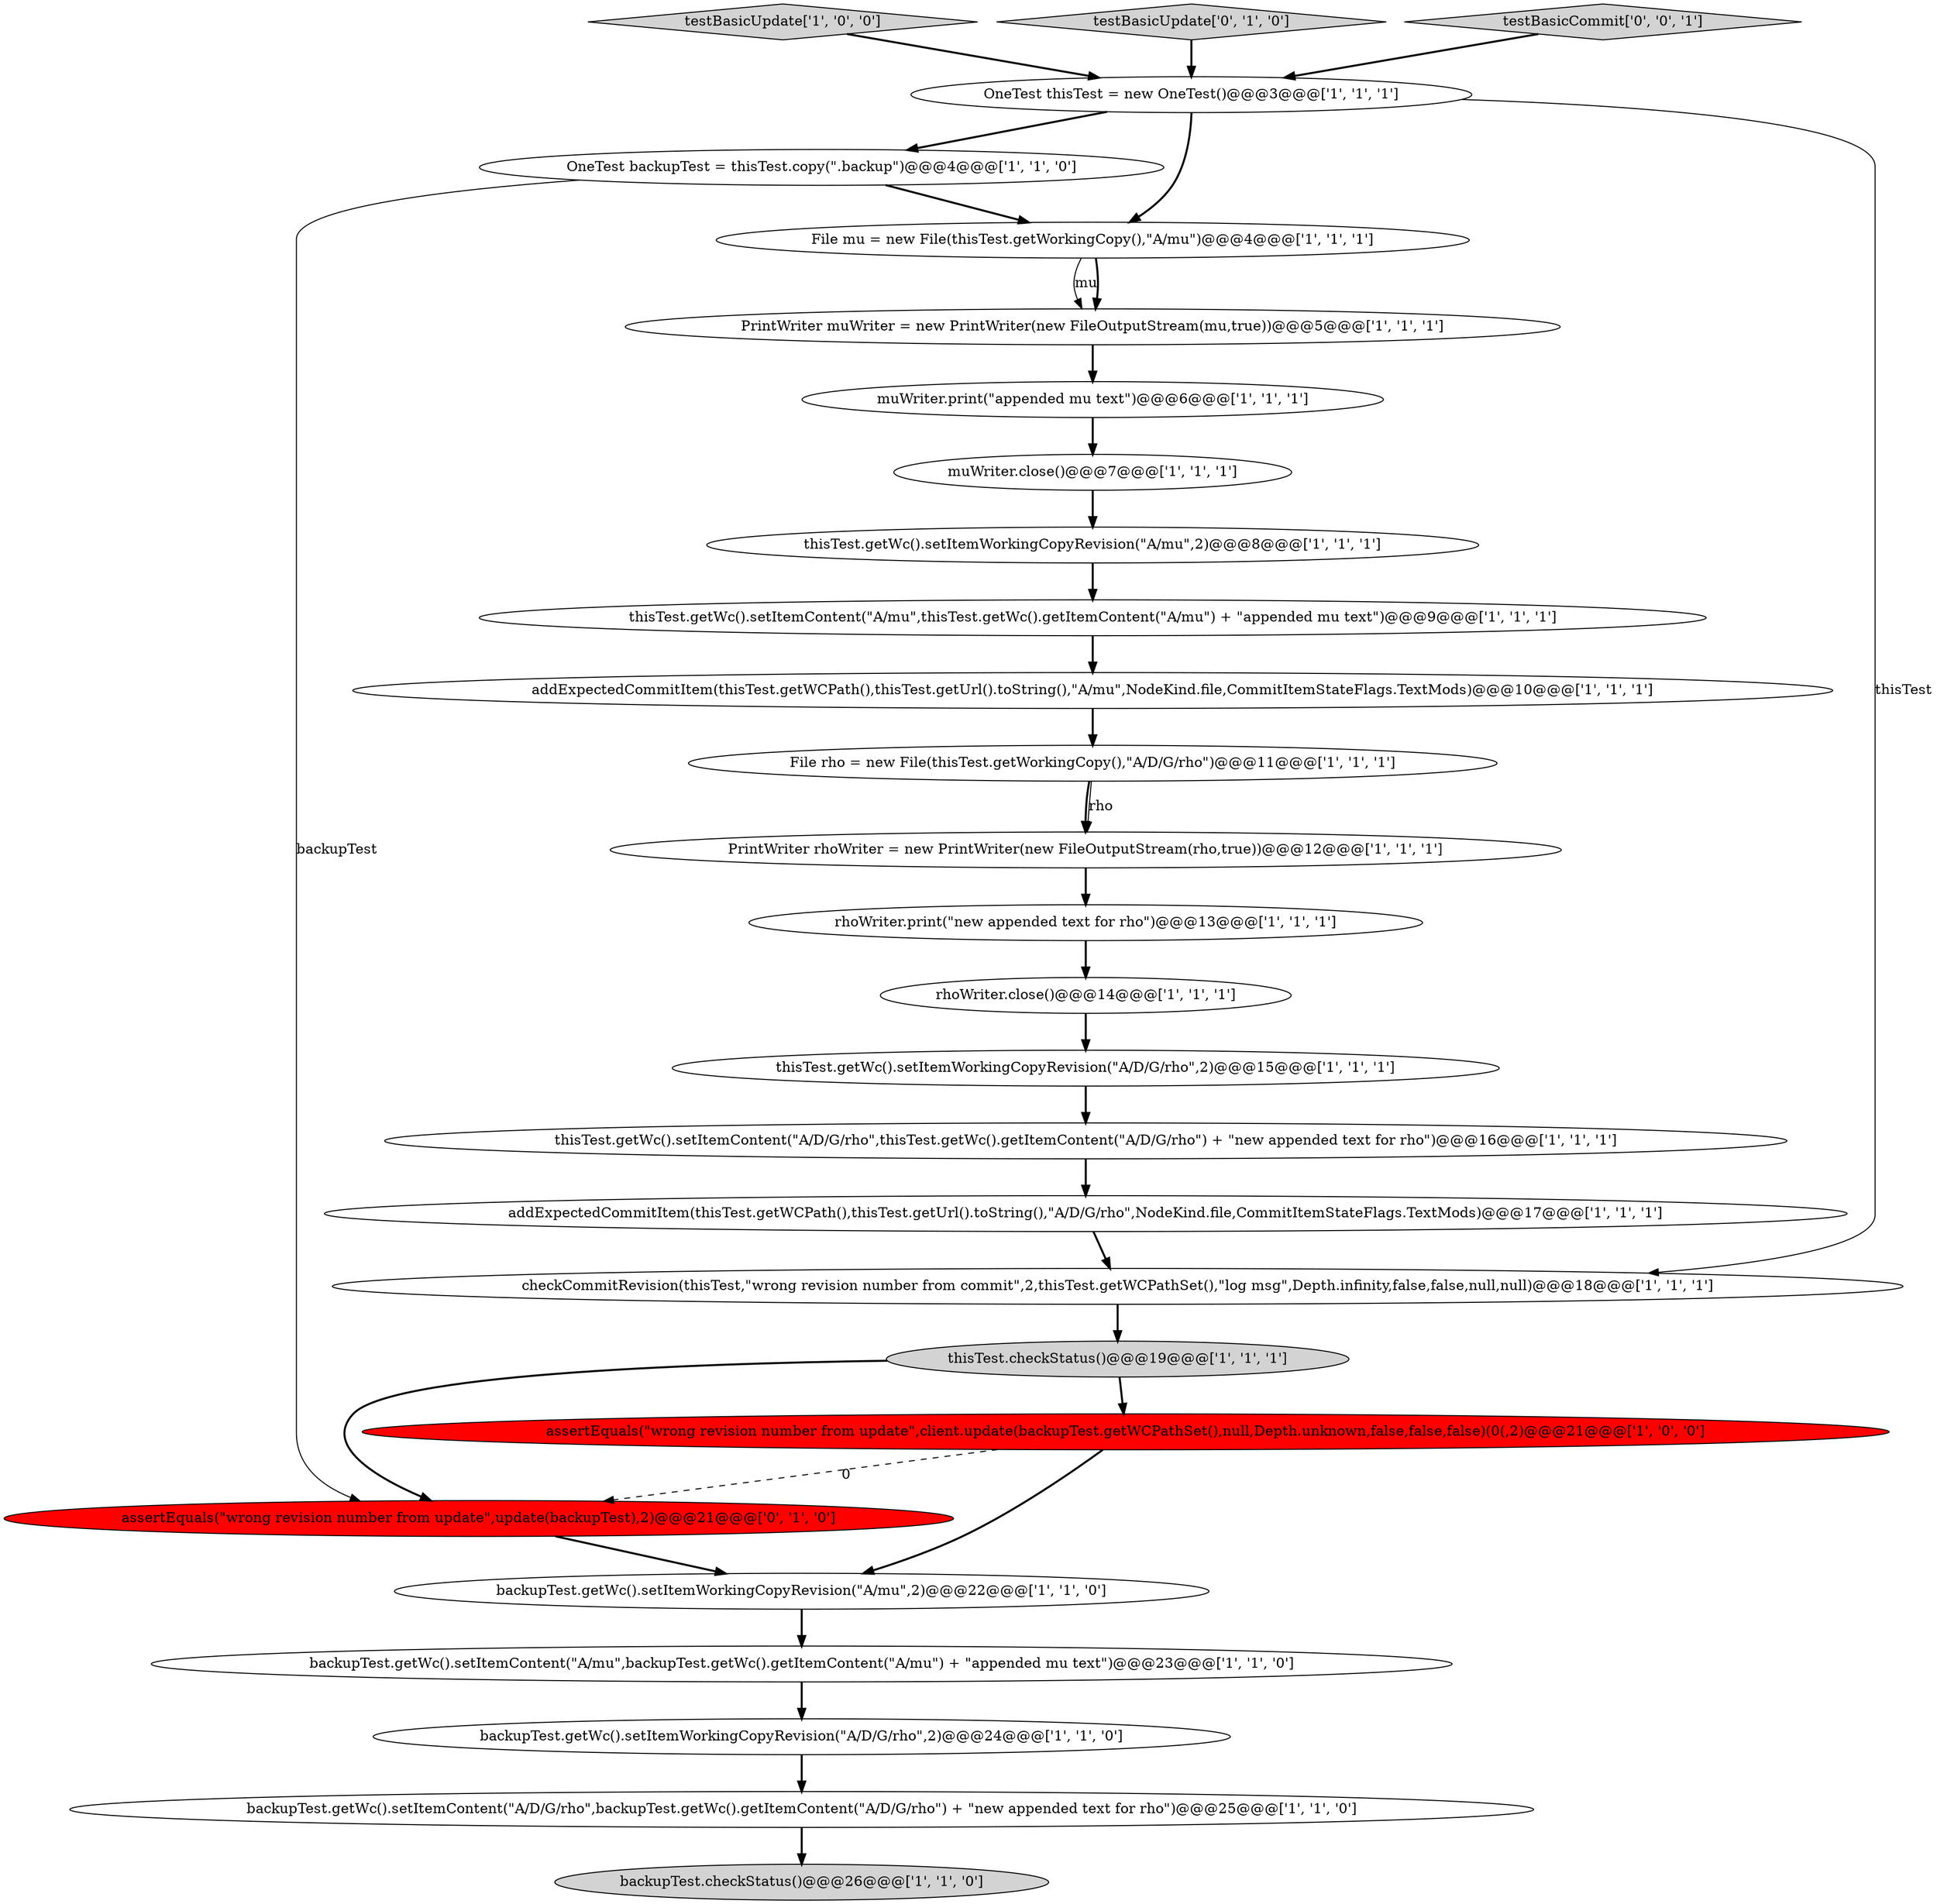 digraph {
7 [style = filled, label = "thisTest.getWc().setItemContent(\"A/mu\",thisTest.getWc().getItemContent(\"A/mu\") + \"appended mu text\")@@@9@@@['1', '1', '1']", fillcolor = white, shape = ellipse image = "AAA0AAABBB1BBB"];
9 [style = filled, label = "testBasicUpdate['1', '0', '0']", fillcolor = lightgray, shape = diamond image = "AAA0AAABBB1BBB"];
11 [style = filled, label = "thisTest.getWc().setItemContent(\"A/D/G/rho\",thisTest.getWc().getItemContent(\"A/D/G/rho\") + \"new appended text for rho\")@@@16@@@['1', '1', '1']", fillcolor = white, shape = ellipse image = "AAA0AAABBB1BBB"];
22 [style = filled, label = "addExpectedCommitItem(thisTest.getWCPath(),thisTest.getUrl().toString(),\"A/D/G/rho\",NodeKind.file,CommitItemStateFlags.TextMods)@@@17@@@['1', '1', '1']", fillcolor = white, shape = ellipse image = "AAA0AAABBB1BBB"];
23 [style = filled, label = "assertEquals(\"wrong revision number from update\",client.update(backupTest.getWCPathSet(),null,Depth.unknown,false,false,false)(0(,2)@@@21@@@['1', '0', '0']", fillcolor = red, shape = ellipse image = "AAA1AAABBB1BBB"];
18 [style = filled, label = "OneTest backupTest = thisTest.copy(\".backup\")@@@4@@@['1', '1', '0']", fillcolor = white, shape = ellipse image = "AAA0AAABBB1BBB"];
12 [style = filled, label = "File mu = new File(thisTest.getWorkingCopy(),\"A/mu\")@@@4@@@['1', '1', '1']", fillcolor = white, shape = ellipse image = "AAA0AAABBB1BBB"];
16 [style = filled, label = "muWriter.print(\"appended mu text\")@@@6@@@['1', '1', '1']", fillcolor = white, shape = ellipse image = "AAA0AAABBB1BBB"];
13 [style = filled, label = "muWriter.close()@@@7@@@['1', '1', '1']", fillcolor = white, shape = ellipse image = "AAA0AAABBB1BBB"];
14 [style = filled, label = "rhoWriter.close()@@@14@@@['1', '1', '1']", fillcolor = white, shape = ellipse image = "AAA0AAABBB1BBB"];
24 [style = filled, label = "PrintWriter muWriter = new PrintWriter(new FileOutputStream(mu,true))@@@5@@@['1', '1', '1']", fillcolor = white, shape = ellipse image = "AAA0AAABBB1BBB"];
1 [style = filled, label = "thisTest.getWc().setItemWorkingCopyRevision(\"A/mu\",2)@@@8@@@['1', '1', '1']", fillcolor = white, shape = ellipse image = "AAA0AAABBB1BBB"];
0 [style = filled, label = "thisTest.checkStatus()@@@19@@@['1', '1', '1']", fillcolor = lightgray, shape = ellipse image = "AAA0AAABBB1BBB"];
19 [style = filled, label = "thisTest.getWc().setItemWorkingCopyRevision(\"A/D/G/rho\",2)@@@15@@@['1', '1', '1']", fillcolor = white, shape = ellipse image = "AAA0AAABBB1BBB"];
26 [style = filled, label = "assertEquals(\"wrong revision number from update\",update(backupTest),2)@@@21@@@['0', '1', '0']", fillcolor = red, shape = ellipse image = "AAA1AAABBB2BBB"];
25 [style = filled, label = "testBasicUpdate['0', '1', '0']", fillcolor = lightgray, shape = diamond image = "AAA0AAABBB2BBB"];
2 [style = filled, label = "checkCommitRevision(thisTest,\"wrong revision number from commit\",2,thisTest.getWCPathSet(),\"log msg\",Depth.infinity,false,false,null,null)@@@18@@@['1', '1', '1']", fillcolor = white, shape = ellipse image = "AAA0AAABBB1BBB"];
5 [style = filled, label = "rhoWriter.print(\"new appended text for rho\")@@@13@@@['1', '1', '1']", fillcolor = white, shape = ellipse image = "AAA0AAABBB1BBB"];
27 [style = filled, label = "testBasicCommit['0', '0', '1']", fillcolor = lightgray, shape = diamond image = "AAA0AAABBB3BBB"];
8 [style = filled, label = "backupTest.getWc().setItemContent(\"A/mu\",backupTest.getWc().getItemContent(\"A/mu\") + \"appended mu text\")@@@23@@@['1', '1', '0']", fillcolor = white, shape = ellipse image = "AAA0AAABBB1BBB"];
21 [style = filled, label = "PrintWriter rhoWriter = new PrintWriter(new FileOutputStream(rho,true))@@@12@@@['1', '1', '1']", fillcolor = white, shape = ellipse image = "AAA0AAABBB1BBB"];
10 [style = filled, label = "backupTest.checkStatus()@@@26@@@['1', '1', '0']", fillcolor = lightgray, shape = ellipse image = "AAA0AAABBB1BBB"];
17 [style = filled, label = "backupTest.getWc().setItemWorkingCopyRevision(\"A/D/G/rho\",2)@@@24@@@['1', '1', '0']", fillcolor = white, shape = ellipse image = "AAA0AAABBB1BBB"];
4 [style = filled, label = "OneTest thisTest = new OneTest()@@@3@@@['1', '1', '1']", fillcolor = white, shape = ellipse image = "AAA0AAABBB1BBB"];
15 [style = filled, label = "backupTest.getWc().setItemContent(\"A/D/G/rho\",backupTest.getWc().getItemContent(\"A/D/G/rho\") + \"new appended text for rho\")@@@25@@@['1', '1', '0']", fillcolor = white, shape = ellipse image = "AAA0AAABBB1BBB"];
20 [style = filled, label = "backupTest.getWc().setItemWorkingCopyRevision(\"A/mu\",2)@@@22@@@['1', '1', '0']", fillcolor = white, shape = ellipse image = "AAA0AAABBB1BBB"];
6 [style = filled, label = "File rho = new File(thisTest.getWorkingCopy(),\"A/D/G/rho\")@@@11@@@['1', '1', '1']", fillcolor = white, shape = ellipse image = "AAA0AAABBB1BBB"];
3 [style = filled, label = "addExpectedCommitItem(thisTest.getWCPath(),thisTest.getUrl().toString(),\"A/mu\",NodeKind.file,CommitItemStateFlags.TextMods)@@@10@@@['1', '1', '1']", fillcolor = white, shape = ellipse image = "AAA0AAABBB1BBB"];
16->13 [style = bold, label=""];
23->20 [style = bold, label=""];
15->10 [style = bold, label=""];
4->2 [style = solid, label="thisTest"];
22->2 [style = bold, label=""];
0->26 [style = bold, label=""];
6->21 [style = bold, label=""];
9->4 [style = bold, label=""];
6->21 [style = solid, label="rho"];
18->12 [style = bold, label=""];
12->24 [style = solid, label="mu"];
25->4 [style = bold, label=""];
3->6 [style = bold, label=""];
14->19 [style = bold, label=""];
19->11 [style = bold, label=""];
4->18 [style = bold, label=""];
12->24 [style = bold, label=""];
5->14 [style = bold, label=""];
23->26 [style = dashed, label="0"];
1->7 [style = bold, label=""];
7->3 [style = bold, label=""];
13->1 [style = bold, label=""];
8->17 [style = bold, label=""];
24->16 [style = bold, label=""];
21->5 [style = bold, label=""];
27->4 [style = bold, label=""];
20->8 [style = bold, label=""];
2->0 [style = bold, label=""];
0->23 [style = bold, label=""];
17->15 [style = bold, label=""];
11->22 [style = bold, label=""];
4->12 [style = bold, label=""];
18->26 [style = solid, label="backupTest"];
26->20 [style = bold, label=""];
}
